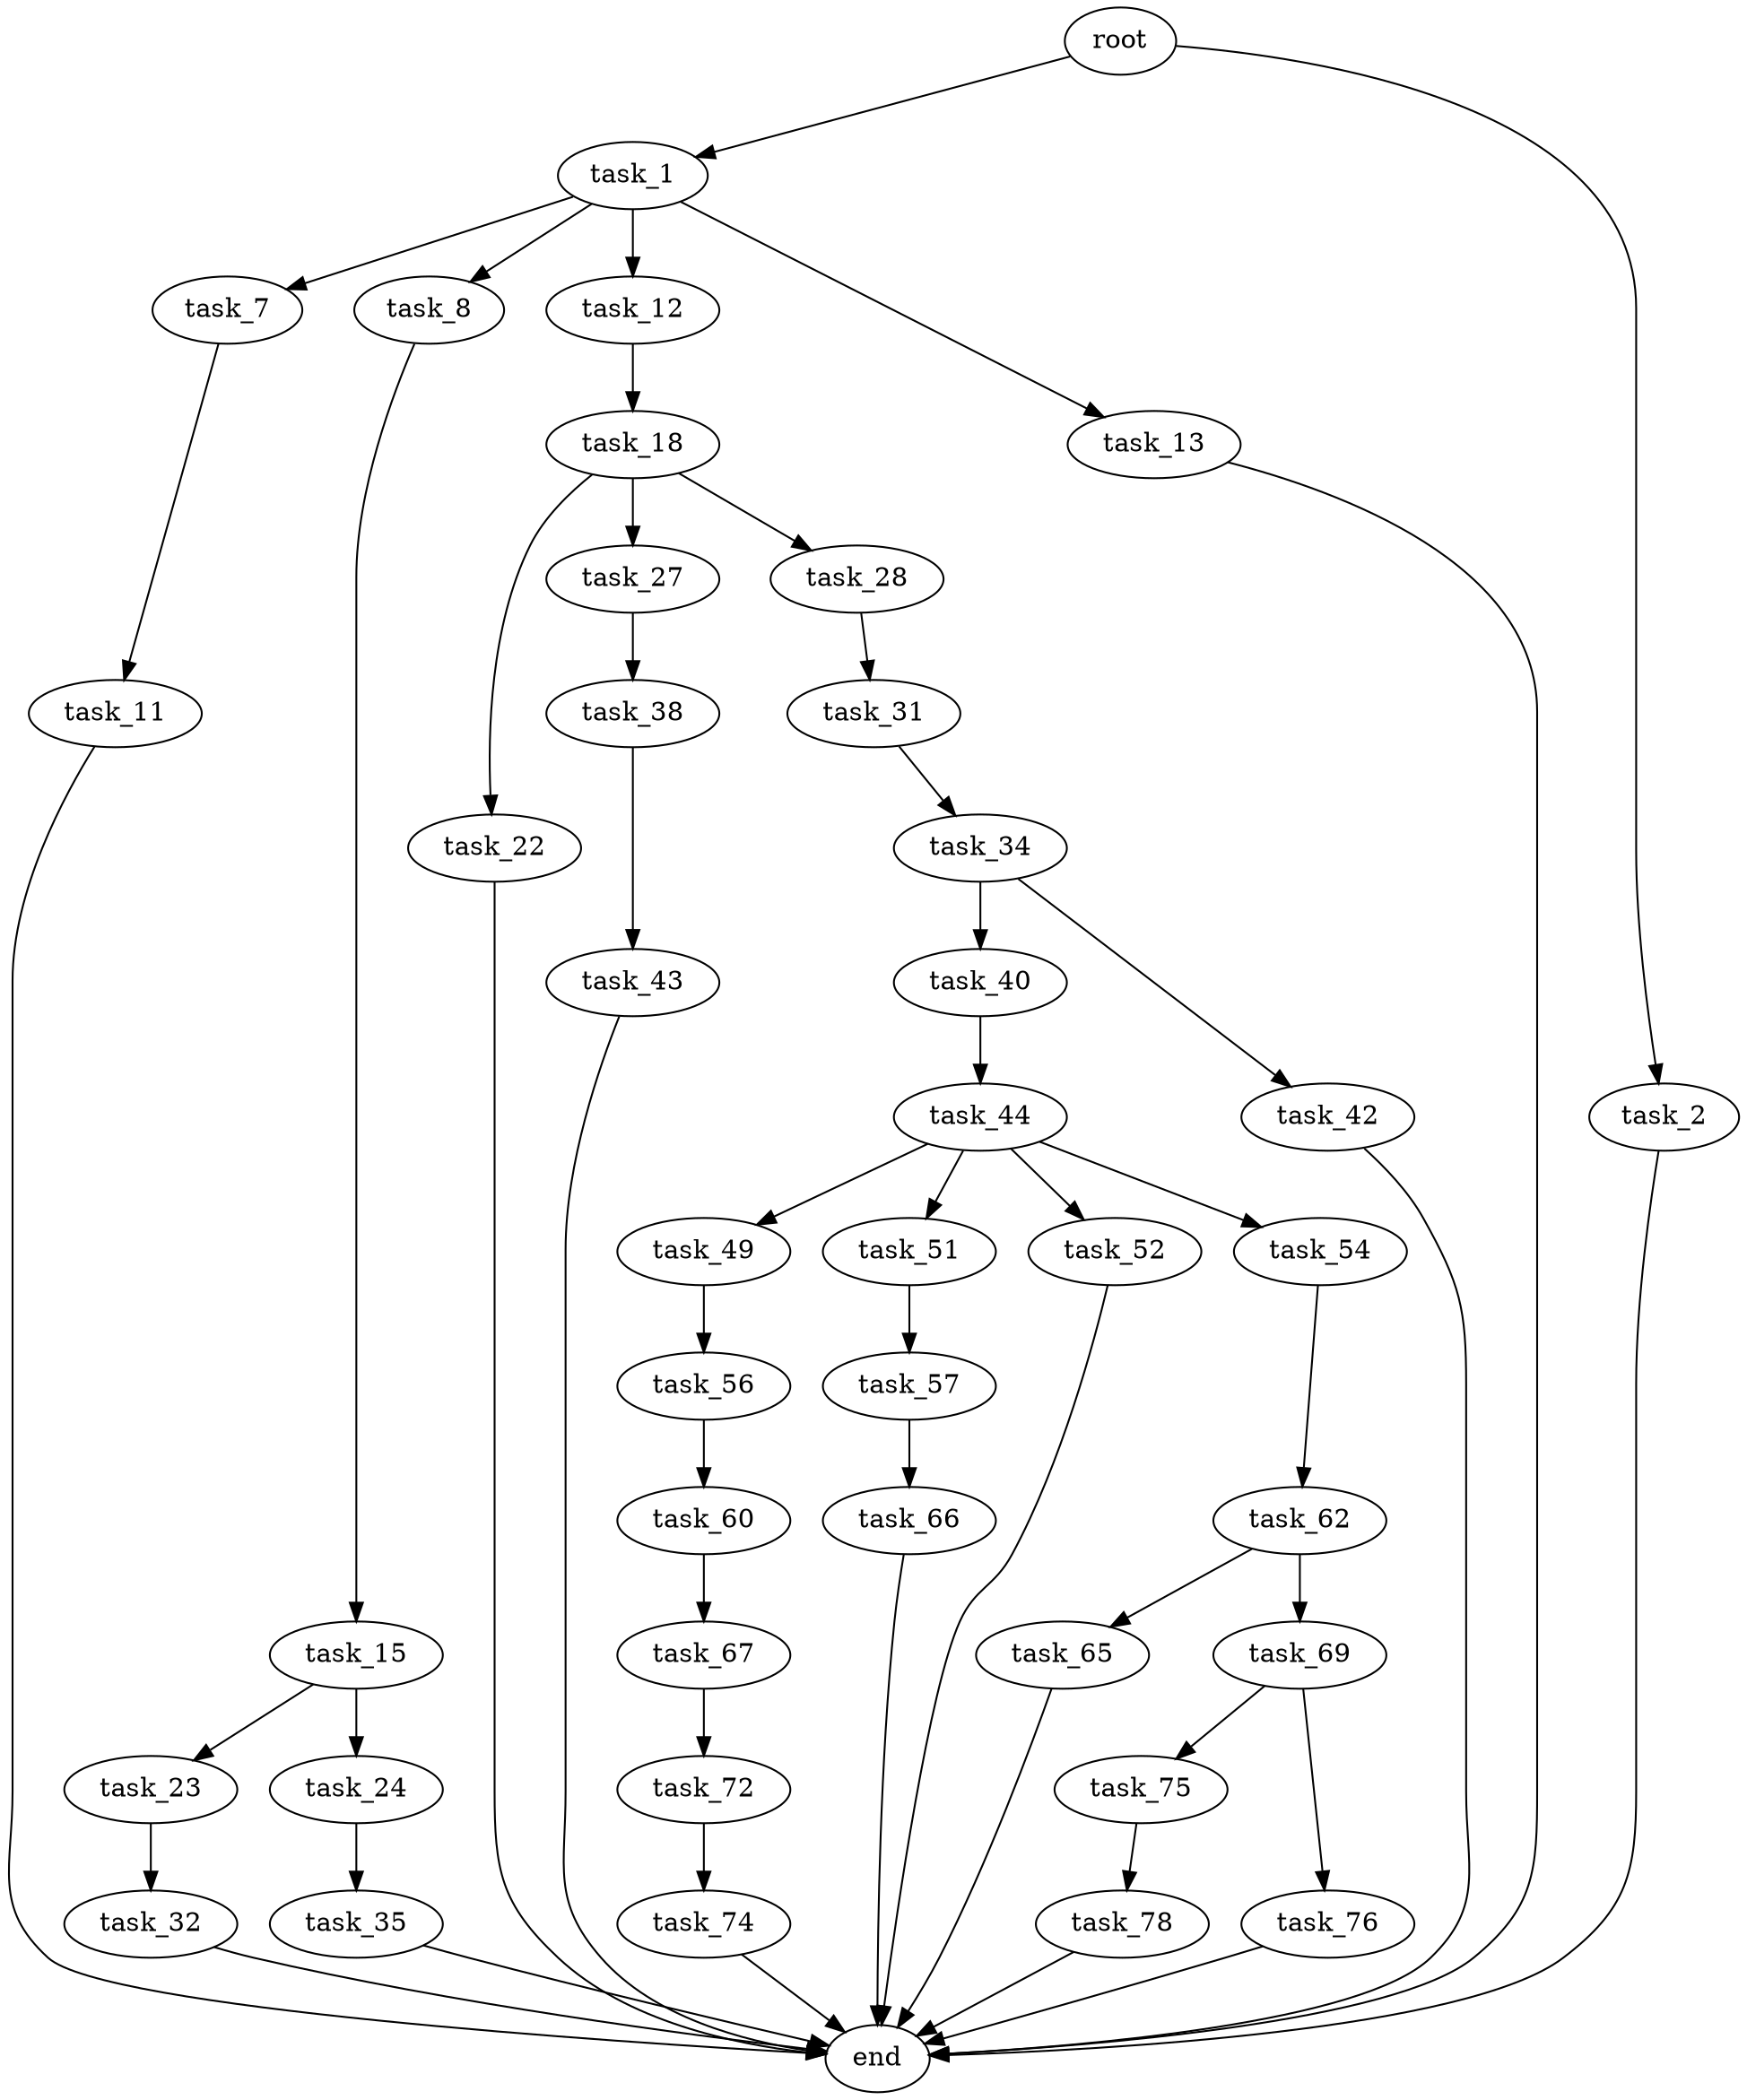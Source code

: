 digraph G {
  root [size="0.000000"];
  task_1 [size="407060380755.000000"];
  task_2 [size="21076029477.000000"];
  task_7 [size="146940279788.000000"];
  task_8 [size="1189598144.000000"];
  task_11 [size="149817776738.000000"];
  task_12 [size="782757789696.000000"];
  task_13 [size="4394501755.000000"];
  task_15 [size="68719476736.000000"];
  task_18 [size="1073741824000.000000"];
  task_22 [size="1054055763984.000000"];
  task_23 [size="647051174073.000000"];
  task_24 [size="1073741824000.000000"];
  task_27 [size="1073741824000.000000"];
  task_28 [size="549755813888.000000"];
  task_31 [size="10250071267.000000"];
  task_32 [size="8589934592.000000"];
  task_34 [size="328468961036.000000"];
  task_35 [size="376679251982.000000"];
  task_38 [size="368293445632.000000"];
  task_40 [size="3252973317.000000"];
  task_42 [size="17460112366.000000"];
  task_43 [size="468621745551.000000"];
  task_44 [size="28991029248.000000"];
  task_49 [size="1073741824000.000000"];
  task_51 [size="202947110452.000000"];
  task_52 [size="813413947.000000"];
  task_54 [size="593768030067.000000"];
  task_56 [size="231928233984.000000"];
  task_57 [size="368293445632.000000"];
  task_60 [size="6441908686.000000"];
  task_62 [size="28991029248.000000"];
  task_65 [size="95551948586.000000"];
  task_66 [size="549755813888.000000"];
  task_67 [size="90903221318.000000"];
  task_69 [size="231928233984.000000"];
  task_72 [size="782757789696.000000"];
  task_74 [size="549755813888.000000"];
  task_75 [size="149466399320.000000"];
  task_76 [size="782757789696.000000"];
  task_78 [size="549755813888.000000"];
  end [size="0.000000"];

  root -> task_1 [size="1.000000"];
  root -> task_2 [size="1.000000"];
  task_1 -> task_7 [size="411041792.000000"];
  task_1 -> task_8 [size="411041792.000000"];
  task_1 -> task_12 [size="411041792.000000"];
  task_1 -> task_13 [size="411041792.000000"];
  task_2 -> end [size="1.000000"];
  task_7 -> task_11 [size="679477248.000000"];
  task_8 -> task_15 [size="33554432.000000"];
  task_11 -> end [size="1.000000"];
  task_12 -> task_18 [size="679477248.000000"];
  task_13 -> end [size="1.000000"];
  task_15 -> task_23 [size="134217728.000000"];
  task_15 -> task_24 [size="134217728.000000"];
  task_18 -> task_22 [size="838860800.000000"];
  task_18 -> task_27 [size="838860800.000000"];
  task_18 -> task_28 [size="838860800.000000"];
  task_22 -> end [size="1.000000"];
  task_23 -> task_32 [size="411041792.000000"];
  task_24 -> task_35 [size="838860800.000000"];
  task_27 -> task_38 [size="838860800.000000"];
  task_28 -> task_31 [size="536870912.000000"];
  task_31 -> task_34 [size="411041792.000000"];
  task_32 -> end [size="1.000000"];
  task_34 -> task_40 [size="679477248.000000"];
  task_34 -> task_42 [size="679477248.000000"];
  task_35 -> end [size="1.000000"];
  task_38 -> task_43 [size="411041792.000000"];
  task_40 -> task_44 [size="75497472.000000"];
  task_42 -> end [size="1.000000"];
  task_43 -> end [size="1.000000"];
  task_44 -> task_49 [size="75497472.000000"];
  task_44 -> task_51 [size="75497472.000000"];
  task_44 -> task_52 [size="75497472.000000"];
  task_44 -> task_54 [size="75497472.000000"];
  task_49 -> task_56 [size="838860800.000000"];
  task_51 -> task_57 [size="134217728.000000"];
  task_52 -> end [size="1.000000"];
  task_54 -> task_62 [size="838860800.000000"];
  task_56 -> task_60 [size="301989888.000000"];
  task_57 -> task_66 [size="411041792.000000"];
  task_60 -> task_67 [size="134217728.000000"];
  task_62 -> task_65 [size="75497472.000000"];
  task_62 -> task_69 [size="75497472.000000"];
  task_65 -> end [size="1.000000"];
  task_66 -> end [size="1.000000"];
  task_67 -> task_72 [size="209715200.000000"];
  task_69 -> task_75 [size="301989888.000000"];
  task_69 -> task_76 [size="301989888.000000"];
  task_72 -> task_74 [size="679477248.000000"];
  task_74 -> end [size="1.000000"];
  task_75 -> task_78 [size="134217728.000000"];
  task_76 -> end [size="1.000000"];
  task_78 -> end [size="1.000000"];
}
